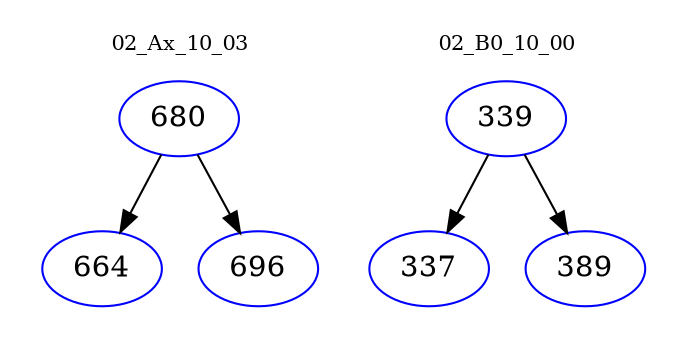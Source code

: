 digraph{
subgraph cluster_0 {
color = white
label = "02_Ax_10_03";
fontsize=10;
T0_680 [label="680", color="blue"]
T0_680 -> T0_664 [color="black"]
T0_664 [label="664", color="blue"]
T0_680 -> T0_696 [color="black"]
T0_696 [label="696", color="blue"]
}
subgraph cluster_1 {
color = white
label = "02_B0_10_00";
fontsize=10;
T1_339 [label="339", color="blue"]
T1_339 -> T1_337 [color="black"]
T1_337 [label="337", color="blue"]
T1_339 -> T1_389 [color="black"]
T1_389 [label="389", color="blue"]
}
}
